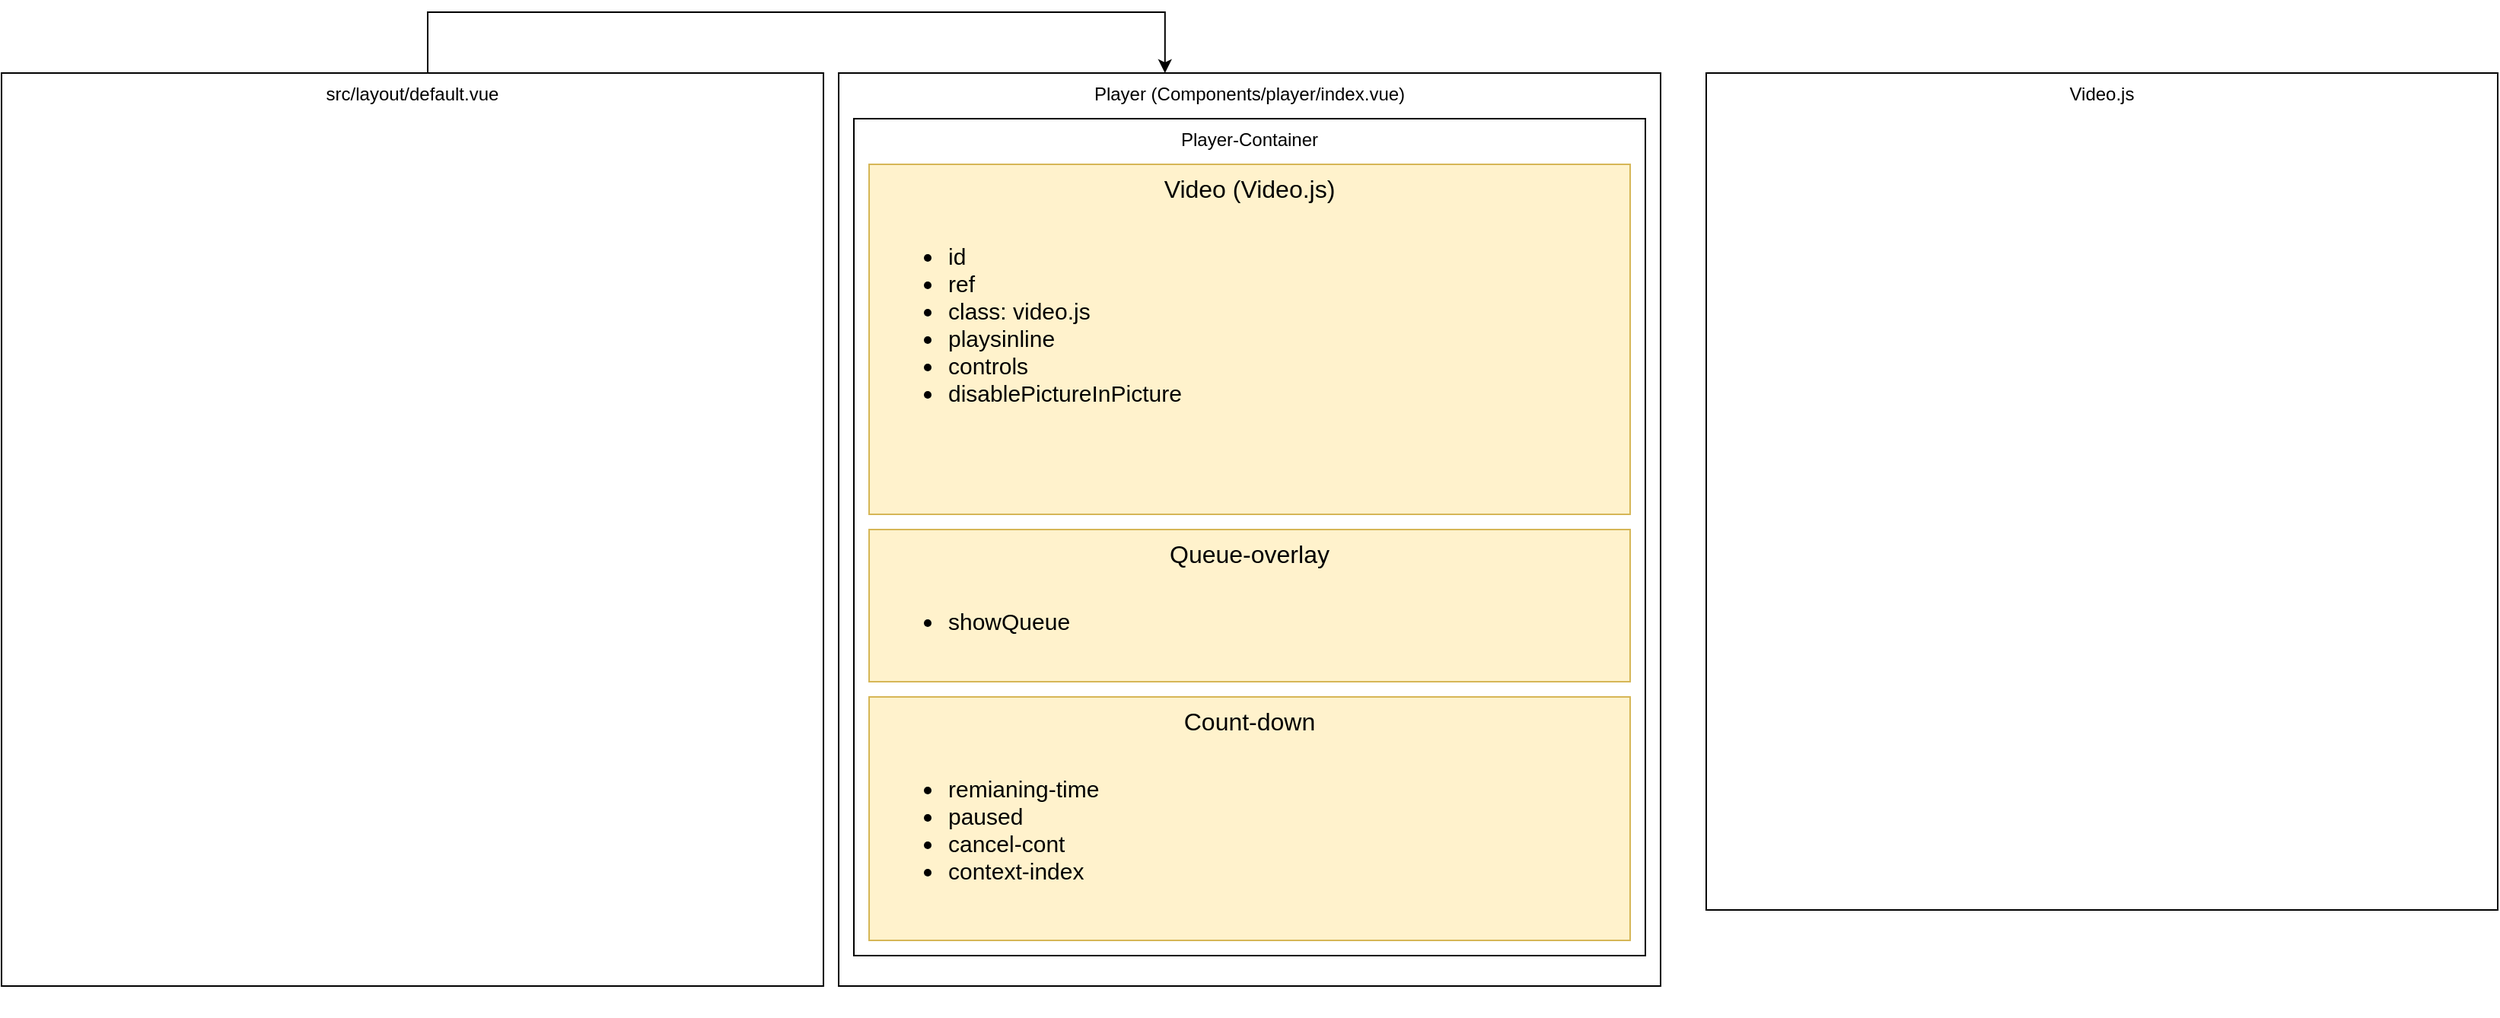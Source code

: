 <mxfile version="18.0.3" type="github">
  <diagram id="ZTcMBytY86qPL3wdXQQr" name="Page-1">
    <mxGraphModel dx="1537" dy="1141" grid="1" gridSize="10" guides="1" tooltips="1" connect="1" arrows="1" fold="1" page="1" pageScale="1" pageWidth="827" pageHeight="1169" math="0" shadow="0">
      <root>
        <mxCell id="0" />
        <mxCell id="1" parent="0" />
        <mxCell id="h2JM3-zbyorCBhI83ONb-1" value="Player (Components/player/index.vue)" style="rounded=0;whiteSpace=wrap;html=1;verticalAlign=top;" vertex="1" parent="1">
          <mxGeometry x="210" y="110" width="540" height="600" as="geometry" />
        </mxCell>
        <mxCell id="h2JM3-zbyorCBhI83ONb-2" value="Player-Container" style="rounded=0;whiteSpace=wrap;html=1;verticalAlign=top;" vertex="1" parent="1">
          <mxGeometry x="220" y="140" width="520" height="550" as="geometry" />
        </mxCell>
        <mxCell id="h2JM3-zbyorCBhI83ONb-3" value="&lt;font style=&quot;font-size: 16px;&quot;&gt;Video (Video.js)&lt;/font&gt;" style="rounded=0;whiteSpace=wrap;html=1;verticalAlign=top;fillColor=#fff2cc;strokeColor=#d6b656;" vertex="1" parent="1">
          <mxGeometry x="230" y="170" width="500" height="230" as="geometry" />
        </mxCell>
        <mxCell id="h2JM3-zbyorCBhI83ONb-5" value="&lt;ul style=&quot;font-size: 15px;&quot;&gt;&lt;li style=&quot;font-size: 15px;&quot;&gt;id&lt;/li&gt;&lt;li style=&quot;font-size: 15px;&quot;&gt;ref&lt;/li&gt;&lt;li style=&quot;font-size: 15px;&quot;&gt;class: video.js&lt;/li&gt;&lt;li style=&quot;font-size: 15px;&quot;&gt;playsinline&lt;/li&gt;&lt;li style=&quot;font-size: 15px;&quot;&gt;controls&lt;/li&gt;&lt;li style=&quot;font-size: 15px;&quot;&gt;disablePictureInPicture&lt;/li&gt;&lt;/ul&gt;" style="text;html=1;strokeColor=none;fillColor=none;align=left;verticalAlign=top;whiteSpace=wrap;rounded=0;fontSize=15;" vertex="1" parent="1">
          <mxGeometry x="240" y="200" width="230" height="180" as="geometry" />
        </mxCell>
        <mxCell id="h2JM3-zbyorCBhI83ONb-6" value="&lt;font style=&quot;font-size: 16px;&quot;&gt;Queue-overlay&lt;/font&gt;" style="rounded=0;whiteSpace=wrap;html=1;verticalAlign=top;fillColor=#fff2cc;strokeColor=#d6b656;" vertex="1" parent="1">
          <mxGeometry x="230" y="410" width="500" height="100" as="geometry" />
        </mxCell>
        <mxCell id="h2JM3-zbyorCBhI83ONb-7" value="&lt;ul style=&quot;font-size: 15px;&quot;&gt;&lt;li style=&quot;font-size: 15px;&quot;&gt;showQueue&lt;/li&gt;&lt;/ul&gt;" style="text;html=1;strokeColor=none;fillColor=none;align=left;verticalAlign=top;whiteSpace=wrap;rounded=0;fontSize=15;" vertex="1" parent="1">
          <mxGeometry x="240" y="440" width="300" height="50" as="geometry" />
        </mxCell>
        <mxCell id="h2JM3-zbyorCBhI83ONb-8" value="&lt;font style=&quot;font-size: 16px;&quot;&gt;Count-down&lt;/font&gt;" style="rounded=0;whiteSpace=wrap;html=1;verticalAlign=top;fillColor=#fff2cc;strokeColor=#d6b656;" vertex="1" parent="1">
          <mxGeometry x="230" y="520" width="500" height="160" as="geometry" />
        </mxCell>
        <mxCell id="h2JM3-zbyorCBhI83ONb-9" value="&lt;ul style=&quot;font-size: 15px;&quot;&gt;&lt;li style=&quot;font-size: 15px;&quot;&gt;remianing-time&lt;/li&gt;&lt;li style=&quot;font-size: 15px;&quot;&gt;paused&lt;/li&gt;&lt;li style=&quot;font-size: 15px;&quot;&gt;cancel-cont&lt;/li&gt;&lt;li style=&quot;font-size: 15px;&quot;&gt;context-index&lt;/li&gt;&lt;/ul&gt;" style="text;html=1;strokeColor=none;fillColor=none;align=left;verticalAlign=top;whiteSpace=wrap;rounded=0;fontSize=15;" vertex="1" parent="1">
          <mxGeometry x="240" y="550" width="230" height="180" as="geometry" />
        </mxCell>
        <mxCell id="h2JM3-zbyorCBhI83ONb-10" value="Video.js" style="rounded=0;whiteSpace=wrap;html=1;verticalAlign=top;" vertex="1" parent="1">
          <mxGeometry x="780" y="110" width="520" height="550" as="geometry" />
        </mxCell>
        <mxCell id="h2JM3-zbyorCBhI83ONb-12" style="edgeStyle=orthogonalEdgeStyle;rounded=0;orthogonalLoop=1;jettySize=auto;html=1;entryX=0.397;entryY=0;entryDx=0;entryDy=0;entryPerimeter=0;fontSize=16;" edge="1" parent="1" source="h2JM3-zbyorCBhI83ONb-11" target="h2JM3-zbyorCBhI83ONb-1">
          <mxGeometry relative="1" as="geometry">
            <Array as="points">
              <mxPoint x="-60" y="70" />
              <mxPoint x="424" y="70" />
            </Array>
          </mxGeometry>
        </mxCell>
        <mxCell id="h2JM3-zbyorCBhI83ONb-11" value="src/layout/default.vue" style="rounded=0;whiteSpace=wrap;html=1;verticalAlign=top;" vertex="1" parent="1">
          <mxGeometry x="-340" y="110" width="540" height="600" as="geometry" />
        </mxCell>
      </root>
    </mxGraphModel>
  </diagram>
</mxfile>
